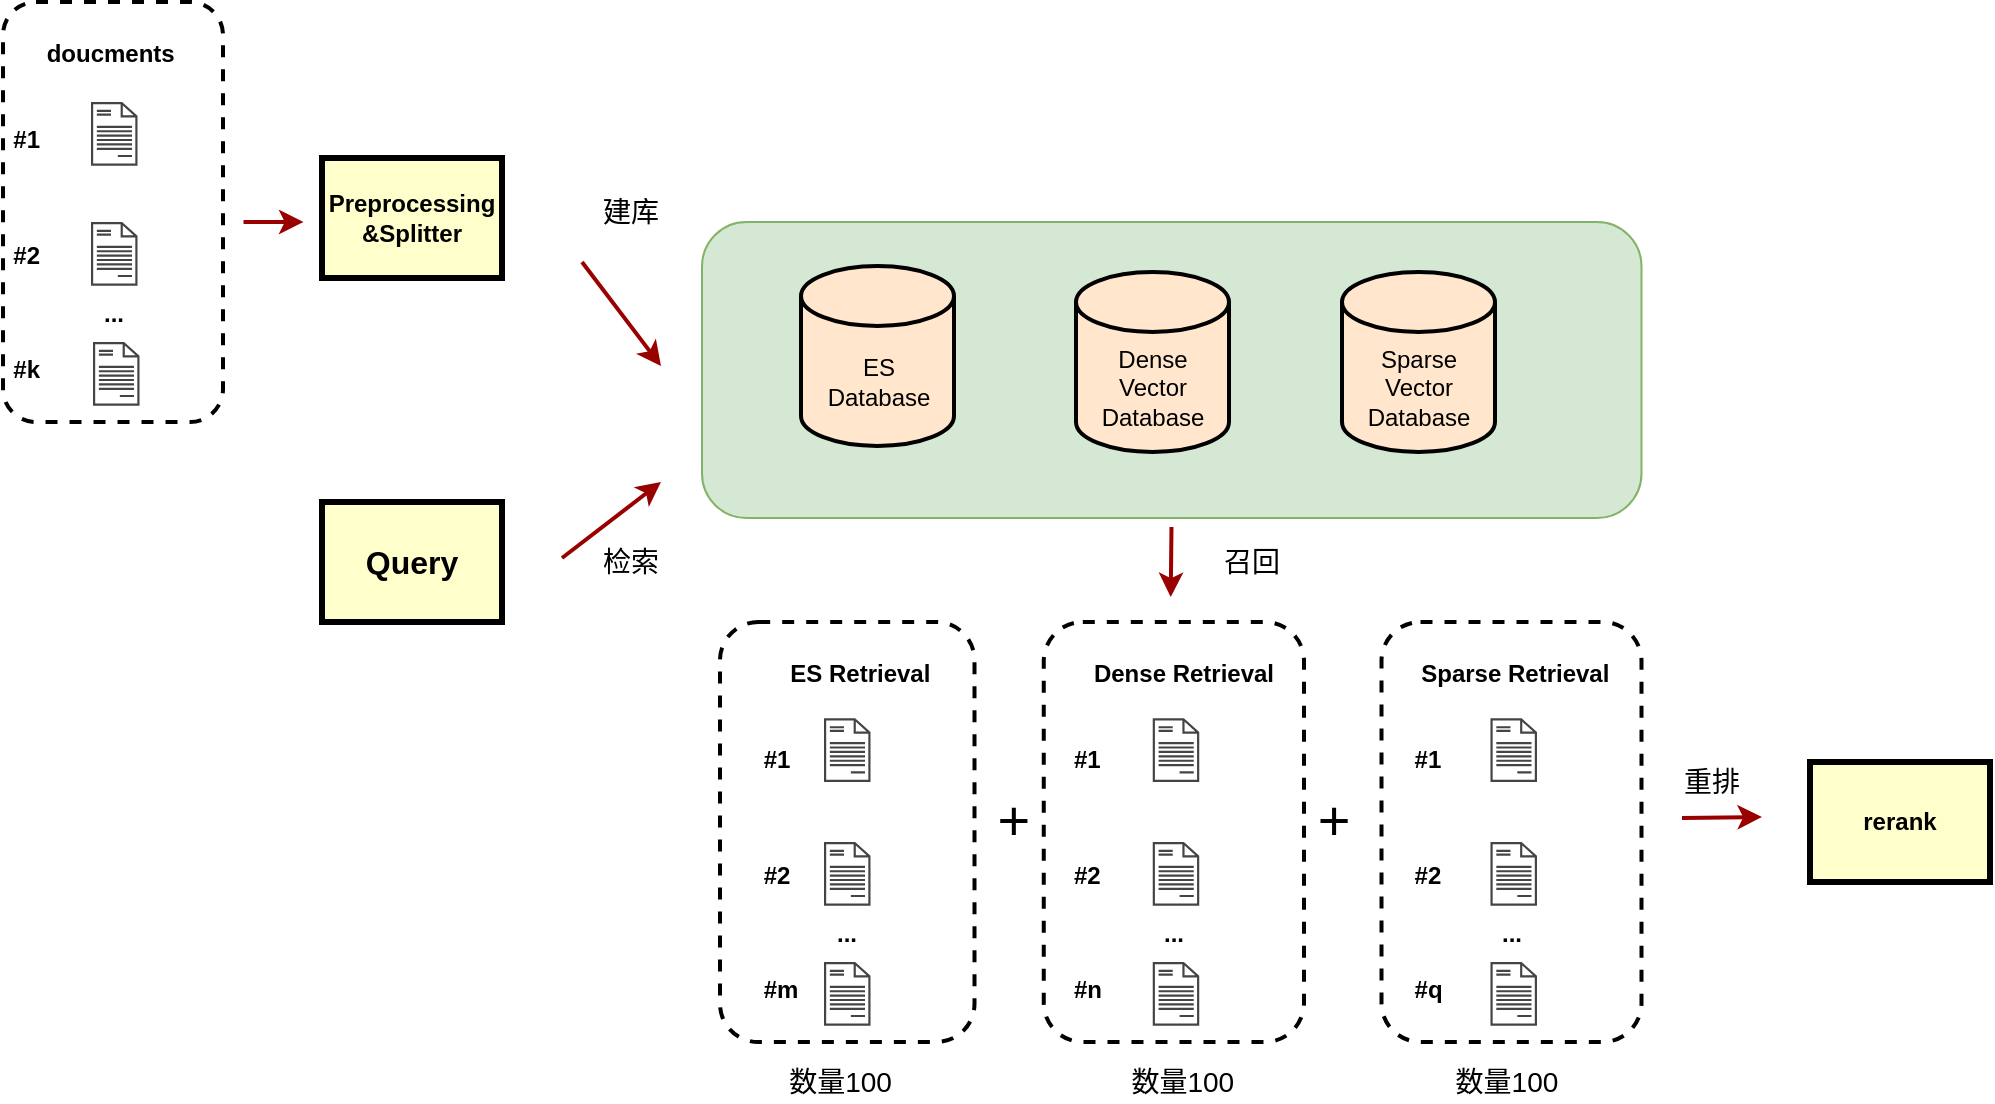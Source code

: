 <mxfile version="24.7.6">
  <diagram name="第 1 页" id="9HgBF1kIXvC4vW8y37Cb">
    <mxGraphModel dx="2261" dy="1926" grid="1" gridSize="10" guides="1" tooltips="1" connect="1" arrows="1" fold="1" page="1" pageScale="1" pageWidth="827" pageHeight="1169" math="0" shadow="0">
      <root>
        <mxCell id="0" />
        <mxCell id="1" parent="0" />
        <mxCell id="TMq8abNxcbrRcD6ZH3sP-95" value="" style="rounded=1;whiteSpace=wrap;html=1;fillColor=#d5e8d4;strokeColor=#82b366;" vertex="1" parent="1">
          <mxGeometry x="150" y="-100" width="469.75" height="148" as="geometry" />
        </mxCell>
        <mxCell id="TMq8abNxcbrRcD6ZH3sP-6" value="Dense&lt;div&gt;Vector&lt;/div&gt;&lt;div&gt;Database&lt;/div&gt;" style="shape=cylinder3;whiteSpace=wrap;html=1;boundedLbl=1;backgroundOutline=1;size=15;fillColor=#ffe6cc;strokeColor=#000000;fillStyle=auto;strokeWidth=2;" vertex="1" parent="1">
          <mxGeometry x="337" y="-75.0" width="76.5" height="90" as="geometry" />
        </mxCell>
        <mxCell id="TMq8abNxcbrRcD6ZH3sP-7" value="&lt;div&gt;Sparse&lt;/div&gt;&lt;div&gt;Vector&lt;/div&gt;&lt;div&gt;Database&lt;/div&gt;" style="shape=cylinder3;whiteSpace=wrap;html=1;boundedLbl=1;backgroundOutline=1;size=15;fillColor=#ffe6cc;strokeColor=#000000;fillStyle=auto;strokeWidth=2;" vertex="1" parent="1">
          <mxGeometry x="470" y="-75" width="76.5" height="90" as="geometry" />
        </mxCell>
        <mxCell id="TMq8abNxcbrRcD6ZH3sP-8" value="&lt;div&gt;ES&lt;/div&gt;&lt;div&gt;Database&lt;/div&gt;" style="shape=cylinder3;whiteSpace=wrap;html=1;boundedLbl=1;backgroundOutline=1;size=15;fillColor=#ffe6cc;strokeColor=#000000;fillStyle=auto;strokeWidth=2;" vertex="1" parent="1">
          <mxGeometry x="199.5" y="-78.0" width="76.5" height="90" as="geometry" />
        </mxCell>
        <mxCell id="TMq8abNxcbrRcD6ZH3sP-11" value="Preprocessing&#xa;&amp;Splitter" style="whiteSpace=wrap;align=center;verticalAlign=middle;fontStyle=1;strokeWidth=3;fillColor=#FFFFCC" vertex="1" parent="1">
          <mxGeometry x="-40" y="-132" width="90" height="60" as="geometry" />
        </mxCell>
        <mxCell id="TMq8abNxcbrRcD6ZH3sP-31" value="&lt;div style=&quot;&quot;&gt;&lt;b style=&quot;background-color: initial;&quot;&gt;&amp;nbsp; &amp;nbsp; &amp;nbsp;doucments&amp;nbsp; &amp;nbsp; &amp;nbsp;&amp;nbsp;&lt;/b&gt;&lt;/div&gt;&lt;div&gt;&lt;b&gt;&lt;br&gt;&lt;/b&gt;&lt;div&gt;&lt;b style=&quot;background-color: initial;&quot;&gt;&lt;br&gt;&lt;/b&gt;&lt;/div&gt;&lt;div style=&quot;text-align: left;&quot;&gt;&lt;b style=&quot;background-color: initial;&quot;&gt;#1&lt;/b&gt;&lt;br&gt;&lt;/div&gt;&lt;div style=&quot;text-align: left;&quot;&gt;&lt;b style=&quot;background-color: initial;&quot;&gt;&lt;br&gt;&lt;/b&gt;&lt;/div&gt;&lt;div style=&quot;text-align: left;&quot;&gt;&lt;b style=&quot;background-color: initial;&quot;&gt;&lt;br&gt;&lt;/b&gt;&lt;/div&gt;&lt;div&gt;&lt;b&gt;&lt;br&gt;&lt;/b&gt;&lt;/div&gt;&lt;div style=&quot;text-align: left;&quot;&gt;&lt;b&gt;#2&lt;/b&gt;&lt;/div&gt;&lt;div&gt;&lt;b&gt;&lt;br&gt;&lt;/b&gt;&lt;/div&gt;&lt;div&gt;&lt;b&gt;...&lt;/b&gt;&lt;/div&gt;&lt;div&gt;&lt;b&gt;&lt;br&gt;&lt;/b&gt;&lt;/div&gt;&lt;div style=&quot;text-align: left;&quot;&gt;&lt;b&gt;#k&lt;/b&gt;&lt;/div&gt;&lt;/div&gt;" style="rounded=1;whiteSpace=wrap;html=1;strokeWidth=2;dashed=1;align=center;" vertex="1" parent="1">
          <mxGeometry x="-199.5" y="-210.0" width="110" height="210" as="geometry" />
        </mxCell>
        <mxCell id="TMq8abNxcbrRcD6ZH3sP-32" value="" style="sketch=0;pointerEvents=1;shadow=0;dashed=0;html=1;strokeColor=none;fillColor=#434445;aspect=fixed;labelPosition=center;verticalLabelPosition=bottom;verticalAlign=top;align=center;outlineConnect=0;shape=mxgraph.vvd.document;" vertex="1" parent="1">
          <mxGeometry x="-155.5" y="-160.0" width="23.25" height="31.85" as="geometry" />
        </mxCell>
        <mxCell id="TMq8abNxcbrRcD6ZH3sP-33" value="" style="sketch=0;pointerEvents=1;shadow=0;dashed=0;html=1;strokeColor=none;fillColor=#434445;aspect=fixed;labelPosition=center;verticalLabelPosition=bottom;verticalAlign=top;align=center;outlineConnect=0;shape=mxgraph.vvd.document;" vertex="1" parent="1">
          <mxGeometry x="-155.5" y="-100.0" width="23.25" height="31.85" as="geometry" />
        </mxCell>
        <mxCell id="TMq8abNxcbrRcD6ZH3sP-34" value="" style="sketch=0;pointerEvents=1;shadow=0;dashed=0;html=1;strokeColor=none;fillColor=#434445;aspect=fixed;labelPosition=center;verticalLabelPosition=bottom;verticalAlign=top;align=center;outlineConnect=0;shape=mxgraph.vvd.document;" vertex="1" parent="1">
          <mxGeometry x="-154.5" y="-40.0" width="23.25" height="31.85" as="geometry" />
        </mxCell>
        <mxCell id="TMq8abNxcbrRcD6ZH3sP-96" value="" style="edgeStyle=none;noEdgeStyle=1;strokeColor=#990000;strokeWidth=2;exitX=0.5;exitY=1;exitDx=0;exitDy=0;" edge="1" parent="1">
          <mxGeometry width="100" height="100" relative="1" as="geometry">
            <mxPoint x="-79.25" y="-100" as="sourcePoint" />
            <mxPoint x="-49.25" y="-100" as="targetPoint" />
          </mxGeometry>
        </mxCell>
        <mxCell id="TMq8abNxcbrRcD6ZH3sP-98" value="" style="edgeStyle=none;noEdgeStyle=1;strokeColor=#990000;strokeWidth=2;" edge="1" parent="1">
          <mxGeometry width="100" height="100" relative="1" as="geometry">
            <mxPoint x="90" y="-80" as="sourcePoint" />
            <mxPoint x="129.5" y="-28" as="targetPoint" />
          </mxGeometry>
        </mxCell>
        <mxCell id="TMq8abNxcbrRcD6ZH3sP-99" value="Query" style="whiteSpace=wrap;align=center;verticalAlign=middle;fontStyle=1;strokeWidth=3;fillColor=#FFFFCC;fontSize=16;" vertex="1" parent="1">
          <mxGeometry x="-40" y="40" width="90" height="60" as="geometry" />
        </mxCell>
        <mxCell id="TMq8abNxcbrRcD6ZH3sP-100" value="&lt;div style=&quot;&quot;&gt;&lt;b style=&quot;background-color: initial;&quot;&gt;&amp;nbsp; &amp;nbsp; ES Retrieval&lt;/b&gt;&lt;/div&gt;&lt;div&gt;&lt;b&gt;&lt;br&gt;&lt;/b&gt;&lt;div&gt;&lt;b style=&quot;background-color: initial;&quot;&gt;&lt;br&gt;&lt;/b&gt;&lt;/div&gt;&lt;div style=&quot;text-align: left;&quot;&gt;&lt;b style=&quot;background-color: initial;&quot;&gt;#1&lt;/b&gt;&lt;br&gt;&lt;/div&gt;&lt;div style=&quot;text-align: left;&quot;&gt;&lt;b style=&quot;background-color: initial;&quot;&gt;&lt;br&gt;&lt;/b&gt;&lt;/div&gt;&lt;div style=&quot;text-align: left;&quot;&gt;&lt;b style=&quot;background-color: initial;&quot;&gt;&lt;br&gt;&lt;/b&gt;&lt;/div&gt;&lt;div&gt;&lt;b&gt;&lt;br&gt;&lt;/b&gt;&lt;/div&gt;&lt;div style=&quot;text-align: left;&quot;&gt;&lt;b&gt;#2&lt;/b&gt;&lt;/div&gt;&lt;div&gt;&lt;b&gt;&lt;br&gt;&lt;/b&gt;&lt;/div&gt;&lt;div&gt;&lt;b&gt;...&lt;/b&gt;&lt;/div&gt;&lt;div&gt;&lt;b&gt;&lt;br&gt;&lt;/b&gt;&lt;/div&gt;&lt;div style=&quot;text-align: left;&quot;&gt;&lt;b&gt;#m&lt;/b&gt;&lt;/div&gt;&lt;/div&gt;" style="rounded=1;whiteSpace=wrap;html=1;strokeWidth=2;dashed=1;align=center;" vertex="1" parent="1">
          <mxGeometry x="159" y="100" width="127.25" height="210" as="geometry" />
        </mxCell>
        <mxCell id="TMq8abNxcbrRcD6ZH3sP-101" value="" style="sketch=0;pointerEvents=1;shadow=0;dashed=0;html=1;strokeColor=none;fillColor=#434445;aspect=fixed;labelPosition=center;verticalLabelPosition=bottom;verticalAlign=top;align=center;outlineConnect=0;shape=mxgraph.vvd.document;" vertex="1" parent="1">
          <mxGeometry x="211" y="148.15" width="23.25" height="31.85" as="geometry" />
        </mxCell>
        <mxCell id="TMq8abNxcbrRcD6ZH3sP-102" value="" style="sketch=0;pointerEvents=1;shadow=0;dashed=0;html=1;strokeColor=none;fillColor=#434445;aspect=fixed;labelPosition=center;verticalLabelPosition=bottom;verticalAlign=top;align=center;outlineConnect=0;shape=mxgraph.vvd.document;" vertex="1" parent="1">
          <mxGeometry x="211" y="210.0" width="23.25" height="31.85" as="geometry" />
        </mxCell>
        <mxCell id="TMq8abNxcbrRcD6ZH3sP-103" value="" style="sketch=0;pointerEvents=1;shadow=0;dashed=0;html=1;strokeColor=none;fillColor=#434445;aspect=fixed;labelPosition=center;verticalLabelPosition=bottom;verticalAlign=top;align=center;outlineConnect=0;shape=mxgraph.vvd.document;" vertex="1" parent="1">
          <mxGeometry x="211" y="270" width="23.25" height="31.85" as="geometry" />
        </mxCell>
        <mxCell id="TMq8abNxcbrRcD6ZH3sP-104" value="&lt;div style=&quot;&quot;&gt;&lt;b style=&quot;background-color: initial;&quot;&gt;&amp;nbsp; &amp;nbsp;Dense Retrieval&lt;/b&gt;&lt;/div&gt;&lt;div&gt;&lt;b&gt;&lt;br&gt;&lt;/b&gt;&lt;div&gt;&lt;b style=&quot;background-color: initial;&quot;&gt;&lt;br&gt;&lt;/b&gt;&lt;/div&gt;&lt;div style=&quot;text-align: left;&quot;&gt;&lt;b style=&quot;background-color: initial;&quot;&gt;#1&lt;/b&gt;&lt;br&gt;&lt;/div&gt;&lt;div style=&quot;text-align: left;&quot;&gt;&lt;b style=&quot;background-color: initial;&quot;&gt;&lt;br&gt;&lt;/b&gt;&lt;/div&gt;&lt;div style=&quot;text-align: left;&quot;&gt;&lt;b style=&quot;background-color: initial;&quot;&gt;&lt;br&gt;&lt;/b&gt;&lt;/div&gt;&lt;div&gt;&lt;b&gt;&lt;br&gt;&lt;/b&gt;&lt;/div&gt;&lt;div style=&quot;text-align: left;&quot;&gt;&lt;b&gt;#2&lt;/b&gt;&lt;/div&gt;&lt;div&gt;&lt;b&gt;&lt;br&gt;&lt;/b&gt;&lt;/div&gt;&lt;div&gt;&lt;b&gt;...&lt;/b&gt;&lt;/div&gt;&lt;div&gt;&lt;b&gt;&lt;br&gt;&lt;/b&gt;&lt;/div&gt;&lt;div style=&quot;text-align: left;&quot;&gt;&lt;b&gt;#n&lt;/b&gt;&lt;/div&gt;&lt;/div&gt;" style="rounded=1;whiteSpace=wrap;html=1;strokeWidth=2;dashed=1;align=center;" vertex="1" parent="1">
          <mxGeometry x="320.88" y="100" width="130.12" height="210" as="geometry" />
        </mxCell>
        <mxCell id="TMq8abNxcbrRcD6ZH3sP-105" value="" style="sketch=0;pointerEvents=1;shadow=0;dashed=0;html=1;strokeColor=none;fillColor=#434445;aspect=fixed;labelPosition=center;verticalLabelPosition=bottom;verticalAlign=top;align=center;outlineConnect=0;shape=mxgraph.vvd.document;" vertex="1" parent="1">
          <mxGeometry x="375.37" y="148.15" width="23.25" height="31.85" as="geometry" />
        </mxCell>
        <mxCell id="TMq8abNxcbrRcD6ZH3sP-106" value="" style="sketch=0;pointerEvents=1;shadow=0;dashed=0;html=1;strokeColor=none;fillColor=#434445;aspect=fixed;labelPosition=center;verticalLabelPosition=bottom;verticalAlign=top;align=center;outlineConnect=0;shape=mxgraph.vvd.document;" vertex="1" parent="1">
          <mxGeometry x="375.37" y="210.0" width="23.25" height="31.85" as="geometry" />
        </mxCell>
        <mxCell id="TMq8abNxcbrRcD6ZH3sP-107" value="" style="sketch=0;pointerEvents=1;shadow=0;dashed=0;html=1;strokeColor=none;fillColor=#434445;aspect=fixed;labelPosition=center;verticalLabelPosition=bottom;verticalAlign=top;align=center;outlineConnect=0;shape=mxgraph.vvd.document;" vertex="1" parent="1">
          <mxGeometry x="375.37" y="270" width="23.25" height="31.85" as="geometry" />
        </mxCell>
        <mxCell id="TMq8abNxcbrRcD6ZH3sP-108" value="&lt;div style=&quot;&quot;&gt;&lt;b style=&quot;background-color: initial;&quot;&gt;&amp;nbsp;Sparse Retrieval&lt;/b&gt;&lt;/div&gt;&lt;div&gt;&lt;b&gt;&lt;br&gt;&lt;/b&gt;&lt;div&gt;&lt;b style=&quot;background-color: initial;&quot;&gt;&lt;br&gt;&lt;/b&gt;&lt;/div&gt;&lt;div style=&quot;text-align: left;&quot;&gt;&lt;b style=&quot;background-color: initial;&quot;&gt;#1&lt;/b&gt;&lt;br&gt;&lt;/div&gt;&lt;div style=&quot;text-align: left;&quot;&gt;&lt;b style=&quot;background-color: initial;&quot;&gt;&lt;br&gt;&lt;/b&gt;&lt;/div&gt;&lt;div style=&quot;text-align: left;&quot;&gt;&lt;b style=&quot;background-color: initial;&quot;&gt;&lt;br&gt;&lt;/b&gt;&lt;/div&gt;&lt;div&gt;&lt;b&gt;&lt;br&gt;&lt;/b&gt;&lt;/div&gt;&lt;div style=&quot;text-align: left;&quot;&gt;&lt;b&gt;#2&lt;/b&gt;&lt;/div&gt;&lt;div&gt;&lt;b&gt;&lt;br&gt;&lt;/b&gt;&lt;/div&gt;&lt;div&gt;&lt;b&gt;...&lt;/b&gt;&lt;/div&gt;&lt;div&gt;&lt;b&gt;&lt;br&gt;&lt;/b&gt;&lt;/div&gt;&lt;div style=&quot;text-align: left;&quot;&gt;&lt;b&gt;#q&lt;/b&gt;&lt;/div&gt;&lt;/div&gt;" style="rounded=1;whiteSpace=wrap;html=1;strokeWidth=2;dashed=1;align=center;" vertex="1" parent="1">
          <mxGeometry x="489.75" y="100" width="130" height="210" as="geometry" />
        </mxCell>
        <mxCell id="TMq8abNxcbrRcD6ZH3sP-109" value="" style="sketch=0;pointerEvents=1;shadow=0;dashed=0;html=1;strokeColor=none;fillColor=#434445;aspect=fixed;labelPosition=center;verticalLabelPosition=bottom;verticalAlign=top;align=center;outlineConnect=0;shape=mxgraph.vvd.document;" vertex="1" parent="1">
          <mxGeometry x="544.24" y="148.15" width="23.25" height="31.85" as="geometry" />
        </mxCell>
        <mxCell id="TMq8abNxcbrRcD6ZH3sP-110" value="" style="sketch=0;pointerEvents=1;shadow=0;dashed=0;html=1;strokeColor=none;fillColor=#434445;aspect=fixed;labelPosition=center;verticalLabelPosition=bottom;verticalAlign=top;align=center;outlineConnect=0;shape=mxgraph.vvd.document;" vertex="1" parent="1">
          <mxGeometry x="544.24" y="210.0" width="23.25" height="31.85" as="geometry" />
        </mxCell>
        <mxCell id="TMq8abNxcbrRcD6ZH3sP-111" value="" style="sketch=0;pointerEvents=1;shadow=0;dashed=0;html=1;strokeColor=none;fillColor=#434445;aspect=fixed;labelPosition=center;verticalLabelPosition=bottom;verticalAlign=top;align=center;outlineConnect=0;shape=mxgraph.vvd.document;" vertex="1" parent="1">
          <mxGeometry x="544.24" y="270" width="23.25" height="31.85" as="geometry" />
        </mxCell>
        <mxCell id="TMq8abNxcbrRcD6ZH3sP-112" value="" style="edgeStyle=none;noEdgeStyle=1;strokeColor=#990000;strokeWidth=2;" edge="1" parent="1">
          <mxGeometry width="100" height="100" relative="1" as="geometry">
            <mxPoint x="80" y="68" as="sourcePoint" />
            <mxPoint x="129.5" y="30" as="targetPoint" />
          </mxGeometry>
        </mxCell>
        <mxCell id="TMq8abNxcbrRcD6ZH3sP-113" value="建库" style="text;spacingTop=-5;align=center;strokeWidth=3;fontSize=14;" vertex="1" parent="1">
          <mxGeometry x="99.5" y="-115" width="30" height="20" as="geometry" />
        </mxCell>
        <mxCell id="TMq8abNxcbrRcD6ZH3sP-115" value="检索" style="text;spacingTop=-5;align=center;strokeWidth=3;fontSize=14;" vertex="1" parent="1">
          <mxGeometry x="99.5" y="60" width="30" height="20" as="geometry" />
        </mxCell>
        <mxCell id="TMq8abNxcbrRcD6ZH3sP-117" value="" style="edgeStyle=none;noEdgeStyle=1;strokeColor=#990000;strokeWidth=2;" edge="1" parent="1">
          <mxGeometry width="100" height="100" relative="1" as="geometry">
            <mxPoint x="384.74" y="52.5" as="sourcePoint" />
            <mxPoint x="384.37" y="87.5" as="targetPoint" />
          </mxGeometry>
        </mxCell>
        <mxCell id="TMq8abNxcbrRcD6ZH3sP-118" value="召回" style="text;spacingTop=-5;align=center;strokeWidth=3;fontSize=14;" vertex="1" parent="1">
          <mxGeometry x="410" y="60" width="30" height="20" as="geometry" />
        </mxCell>
        <mxCell id="TMq8abNxcbrRcD6ZH3sP-119" value="数量100" style="text;spacingTop=-5;align=center;strokeWidth=3;fontSize=14;" vertex="1" parent="1">
          <mxGeometry x="204.25" y="320" width="30" height="20" as="geometry" />
        </mxCell>
        <mxCell id="TMq8abNxcbrRcD6ZH3sP-120" value="数量100" style="text;spacingTop=-5;align=center;strokeWidth=3;fontSize=14;" vertex="1" parent="1">
          <mxGeometry x="375.37" y="320" width="30" height="20" as="geometry" />
        </mxCell>
        <mxCell id="TMq8abNxcbrRcD6ZH3sP-121" value="数量100" style="text;spacingTop=-5;align=center;strokeWidth=3;fontSize=14;" vertex="1" parent="1">
          <mxGeometry x="537.49" y="320" width="30" height="20" as="geometry" />
        </mxCell>
        <mxCell id="TMq8abNxcbrRcD6ZH3sP-128" value="+" style="text;spacingTop=-5;align=center;strokeWidth=3;fontSize=28;" vertex="1" parent="1">
          <mxGeometry x="290.88" y="180" width="30" height="36" as="geometry" />
        </mxCell>
        <mxCell id="TMq8abNxcbrRcD6ZH3sP-129" value="+" style="text;spacingTop=-5;align=center;strokeWidth=3;fontSize=28;" vertex="1" parent="1">
          <mxGeometry x="451" y="180" width="30" height="36" as="geometry" />
        </mxCell>
        <mxCell id="TMq8abNxcbrRcD6ZH3sP-130" value="" style="edgeStyle=none;noEdgeStyle=1;strokeColor=#990000;strokeWidth=2;" edge="1" parent="1">
          <mxGeometry width="100" height="100" relative="1" as="geometry">
            <mxPoint x="640" y="198" as="sourcePoint" />
            <mxPoint x="680" y="197.5" as="targetPoint" />
          </mxGeometry>
        </mxCell>
        <mxCell id="TMq8abNxcbrRcD6ZH3sP-131" value="rerank" style="whiteSpace=wrap;align=center;verticalAlign=middle;fontStyle=1;strokeWidth=3;fillColor=#FFFFCC" vertex="1" parent="1">
          <mxGeometry x="704" y="170" width="90" height="60" as="geometry" />
        </mxCell>
        <mxCell id="TMq8abNxcbrRcD6ZH3sP-132" value="重排" style="text;spacingTop=-5;align=center;strokeWidth=3;fontSize=14;" vertex="1" parent="1">
          <mxGeometry x="640" y="170" width="30" height="20" as="geometry" />
        </mxCell>
      </root>
    </mxGraphModel>
  </diagram>
</mxfile>
